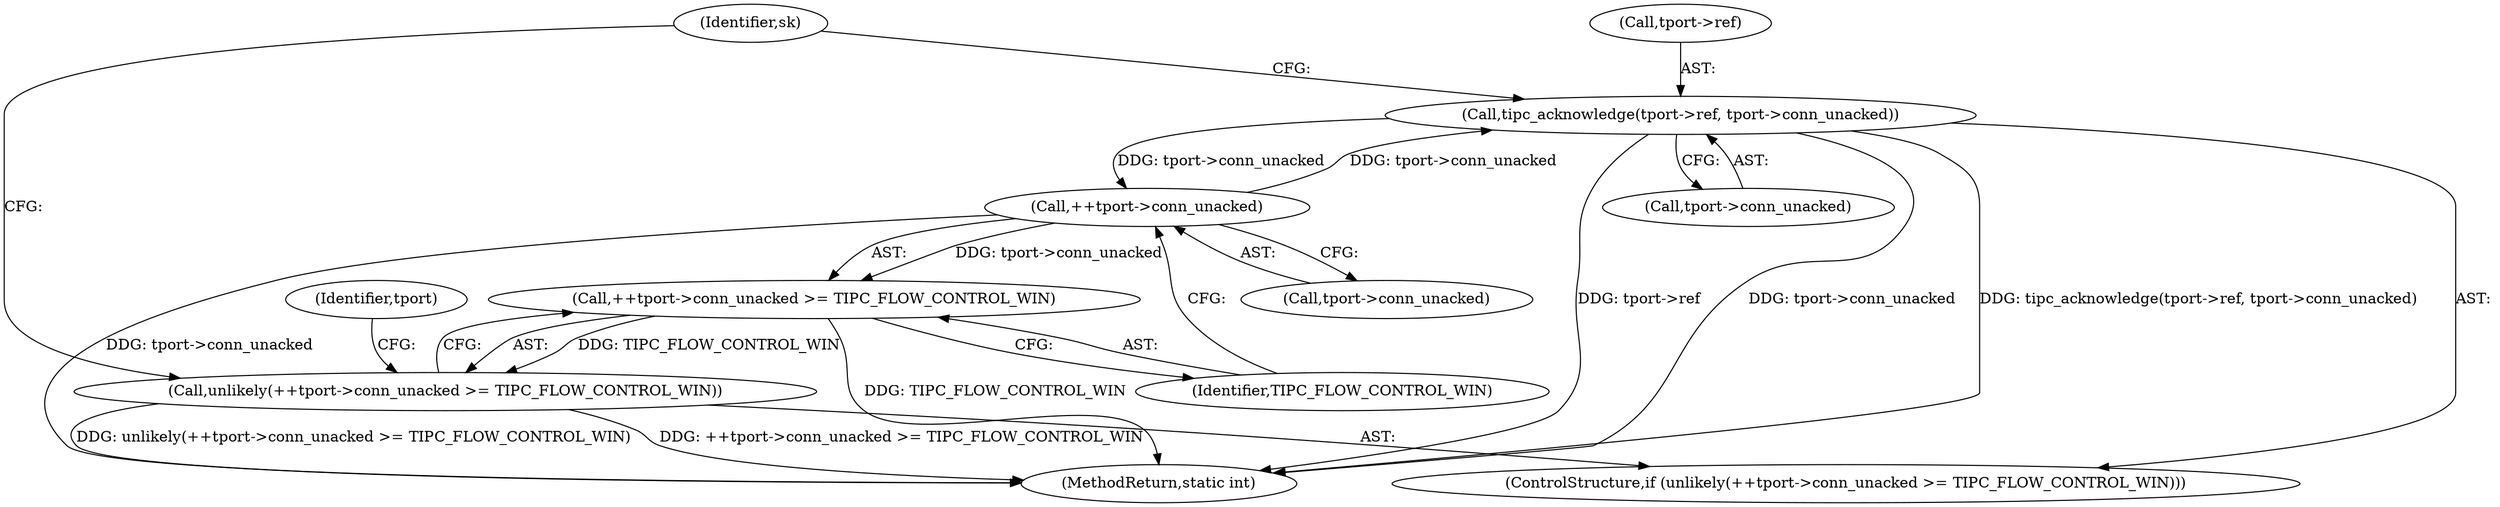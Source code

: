 digraph "0_linux_60085c3d009b0df252547adb336d1ccca5ce52ec_0@pointer" {
"1000398" [label="(Call,tipc_acknowledge(tport->ref, tport->conn_unacked))"];
"1000393" [label="(Call,++tport->conn_unacked)"];
"1000398" [label="(Call,tipc_acknowledge(tport->ref, tport->conn_unacked))"];
"1000392" [label="(Call,++tport->conn_unacked >= TIPC_FLOW_CONTROL_WIN)"];
"1000391" [label="(Call,unlikely(++tport->conn_unacked >= TIPC_FLOW_CONTROL_WIN))"];
"1000393" [label="(Call,++tport->conn_unacked)"];
"1000402" [label="(Call,tport->conn_unacked)"];
"1000392" [label="(Call,++tport->conn_unacked >= TIPC_FLOW_CONTROL_WIN)"];
"1000398" [label="(Call,tipc_acknowledge(tport->ref, tport->conn_unacked))"];
"1000397" [label="(Identifier,TIPC_FLOW_CONTROL_WIN)"];
"1000391" [label="(Call,unlikely(++tport->conn_unacked >= TIPC_FLOW_CONTROL_WIN))"];
"1000399" [label="(Call,tport->ref)"];
"1000439" [label="(MethodReturn,static int)"];
"1000390" [label="(ControlStructure,if (unlikely(++tport->conn_unacked >= TIPC_FLOW_CONTROL_WIN)))"];
"1000394" [label="(Call,tport->conn_unacked)"];
"1000400" [label="(Identifier,tport)"];
"1000406" [label="(Identifier,sk)"];
"1000398" -> "1000390"  [label="AST: "];
"1000398" -> "1000402"  [label="CFG: "];
"1000399" -> "1000398"  [label="AST: "];
"1000402" -> "1000398"  [label="AST: "];
"1000406" -> "1000398"  [label="CFG: "];
"1000398" -> "1000439"  [label="DDG: tipc_acknowledge(tport->ref, tport->conn_unacked)"];
"1000398" -> "1000439"  [label="DDG: tport->conn_unacked"];
"1000398" -> "1000439"  [label="DDG: tport->ref"];
"1000398" -> "1000393"  [label="DDG: tport->conn_unacked"];
"1000393" -> "1000398"  [label="DDG: tport->conn_unacked"];
"1000393" -> "1000392"  [label="AST: "];
"1000393" -> "1000394"  [label="CFG: "];
"1000394" -> "1000393"  [label="AST: "];
"1000397" -> "1000393"  [label="CFG: "];
"1000393" -> "1000439"  [label="DDG: tport->conn_unacked"];
"1000393" -> "1000392"  [label="DDG: tport->conn_unacked"];
"1000392" -> "1000391"  [label="AST: "];
"1000392" -> "1000397"  [label="CFG: "];
"1000397" -> "1000392"  [label="AST: "];
"1000391" -> "1000392"  [label="CFG: "];
"1000392" -> "1000439"  [label="DDG: TIPC_FLOW_CONTROL_WIN"];
"1000392" -> "1000391"  [label="DDG: TIPC_FLOW_CONTROL_WIN"];
"1000391" -> "1000390"  [label="AST: "];
"1000400" -> "1000391"  [label="CFG: "];
"1000406" -> "1000391"  [label="CFG: "];
"1000391" -> "1000439"  [label="DDG: ++tport->conn_unacked >= TIPC_FLOW_CONTROL_WIN"];
"1000391" -> "1000439"  [label="DDG: unlikely(++tport->conn_unacked >= TIPC_FLOW_CONTROL_WIN)"];
}
